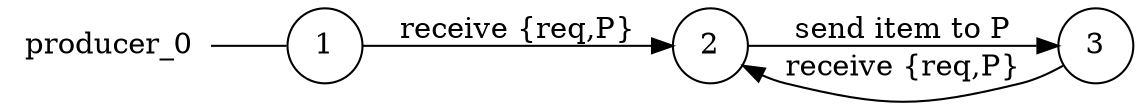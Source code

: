 digraph producer_0 {
	rankdir="LR";
	n_0 [label="producer_0", shape="plaintext"];
	n_1 [id="1", shape=circle, label="1"];
	n_0 -> n_1 [arrowhead=none];
	n_2 [id="2", shape=circle, label="2"];
	n_3 [id="3", shape=circle, label="3"];

	n_1 -> n_2 [id="[$e|0]", label="receive {req,P}"];
	n_3 -> n_2 [id="[$e|1]", label="receive {req,P}"];
	n_2 -> n_3 [id="[$e|2]", label="send item to P"];
}

